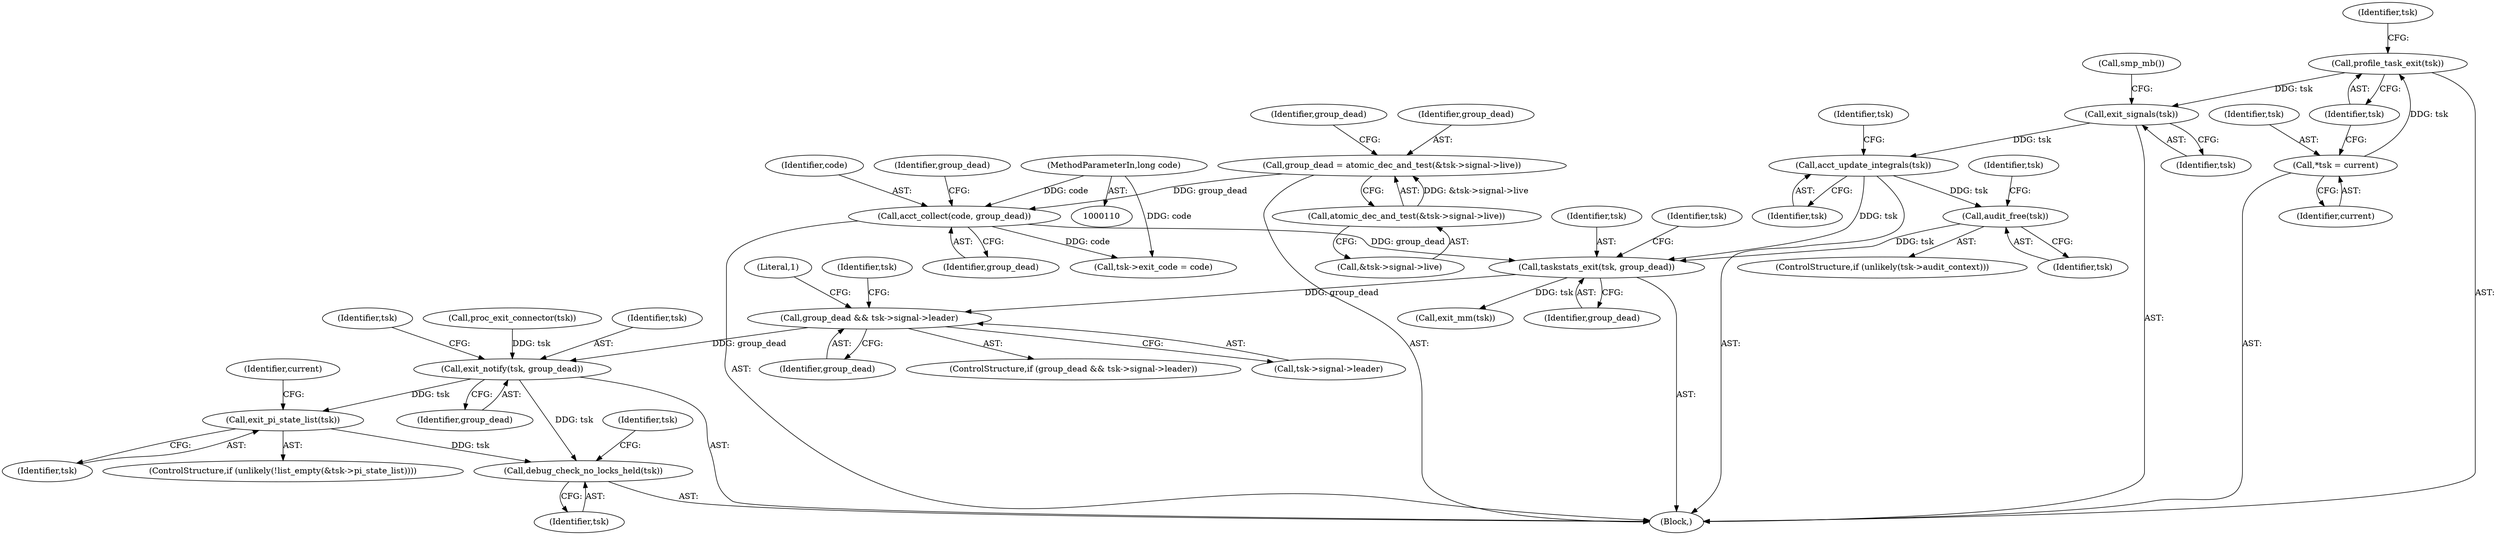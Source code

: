 digraph "0_linux_8141c7f3e7aee618312fa1c15109e1219de784a7@API" {
"1000254" [label="(Call,group_dead && tsk->signal->leader)"];
"1000230" [label="(Call,taskstats_exit(tsk, group_dead))"];
"1000174" [label="(Call,acct_update_integrals(tsk))"];
"1000163" [label="(Call,exit_signals(tsk))"];
"1000118" [label="(Call,profile_task_exit(tsk))"];
"1000114" [label="(Call,*tsk = current)"];
"1000223" [label="(Call,audit_free(tsk))"];
"1000212" [label="(Call,acct_collect(code, group_dead))"];
"1000111" [label="(MethodParameterIn,long code)"];
"1000189" [label="(Call,group_dead = atomic_dec_and_test(&tsk->signal->live))"];
"1000191" [label="(Call,atomic_dec_and_test(&tsk->signal->live))"];
"1000282" [label="(Call,exit_notify(tsk, group_dead))"];
"1000302" [label="(Call,exit_pi_state_list(tsk))"];
"1000313" [label="(Call,debug_check_no_locks_held(tsk))"];
"1000119" [label="(Identifier,tsk)"];
"1000224" [label="(Identifier,tsk)"];
"1000163" [label="(Call,exit_signals(tsk))"];
"1000116" [label="(Identifier,current)"];
"1000111" [label="(MethodParameterIn,long code)"];
"1000191" [label="(Call,atomic_dec_and_test(&tsk->signal->live))"];
"1000302" [label="(Call,exit_pi_state_list(tsk))"];
"1000225" [label="(Call,tsk->exit_code = code)"];
"1000115" [label="(Identifier,tsk)"];
"1000175" [label="(Identifier,tsk)"];
"1000294" [label="(ControlStructure,if (unlikely(!list_empty(&tsk->pi_state_list))))"];
"1000303" [label="(Identifier,tsk)"];
"1000213" [label="(Identifier,code)"];
"1000280" [label="(Call,proc_exit_connector(tsk))"];
"1000317" [label="(Identifier,tsk)"];
"1000199" [label="(Identifier,group_dead)"];
"1000232" [label="(Identifier,group_dead)"];
"1000189" [label="(Call,group_dead = atomic_dec_and_test(&tsk->signal->live))"];
"1000214" [label="(Identifier,group_dead)"];
"1000216" [label="(Identifier,group_dead)"];
"1000256" [label="(Call,tsk->signal->leader)"];
"1000192" [label="(Call,&tsk->signal->live)"];
"1000165" [label="(Call,smp_mb())"];
"1000283" [label="(Identifier,tsk)"];
"1000314" [label="(Identifier,tsk)"];
"1000254" [label="(Call,group_dead && tsk->signal->leader)"];
"1000262" [label="(Literal,1)"];
"1000174" [label="(Call,acct_update_integrals(tsk))"];
"1000282" [label="(Call,exit_notify(tsk, group_dead))"];
"1000230" [label="(Call,taskstats_exit(tsk, group_dead))"];
"1000164" [label="(Identifier,tsk)"];
"1000307" [label="(Identifier,current)"];
"1000178" [label="(Identifier,tsk)"];
"1000190" [label="(Identifier,group_dead)"];
"1000233" [label="(Call,exit_mm(tsk))"];
"1000112" [label="(Block,)"];
"1000114" [label="(Call,*tsk = current)"];
"1000284" [label="(Identifier,group_dead)"];
"1000227" [label="(Identifier,tsk)"];
"1000218" [label="(ControlStructure,if (unlikely(tsk->audit_context)))"];
"1000287" [label="(Identifier,tsk)"];
"1000313" [label="(Call,debug_check_no_locks_held(tsk))"];
"1000223" [label="(Call,audit_free(tsk))"];
"1000212" [label="(Call,acct_collect(code, group_dead))"];
"1000253" [label="(ControlStructure,if (group_dead && tsk->signal->leader))"];
"1000267" [label="(Identifier,tsk)"];
"1000118" [label="(Call,profile_task_exit(tsk))"];
"1000231" [label="(Identifier,tsk)"];
"1000234" [label="(Identifier,tsk)"];
"1000124" [label="(Identifier,tsk)"];
"1000255" [label="(Identifier,group_dead)"];
"1000254" -> "1000253"  [label="AST: "];
"1000254" -> "1000255"  [label="CFG: "];
"1000254" -> "1000256"  [label="CFG: "];
"1000255" -> "1000254"  [label="AST: "];
"1000256" -> "1000254"  [label="AST: "];
"1000262" -> "1000254"  [label="CFG: "];
"1000267" -> "1000254"  [label="CFG: "];
"1000230" -> "1000254"  [label="DDG: group_dead"];
"1000254" -> "1000282"  [label="DDG: group_dead"];
"1000230" -> "1000112"  [label="AST: "];
"1000230" -> "1000232"  [label="CFG: "];
"1000231" -> "1000230"  [label="AST: "];
"1000232" -> "1000230"  [label="AST: "];
"1000234" -> "1000230"  [label="CFG: "];
"1000174" -> "1000230"  [label="DDG: tsk"];
"1000223" -> "1000230"  [label="DDG: tsk"];
"1000212" -> "1000230"  [label="DDG: group_dead"];
"1000230" -> "1000233"  [label="DDG: tsk"];
"1000174" -> "1000112"  [label="AST: "];
"1000174" -> "1000175"  [label="CFG: "];
"1000175" -> "1000174"  [label="AST: "];
"1000178" -> "1000174"  [label="CFG: "];
"1000163" -> "1000174"  [label="DDG: tsk"];
"1000174" -> "1000223"  [label="DDG: tsk"];
"1000163" -> "1000112"  [label="AST: "];
"1000163" -> "1000164"  [label="CFG: "];
"1000164" -> "1000163"  [label="AST: "];
"1000165" -> "1000163"  [label="CFG: "];
"1000118" -> "1000163"  [label="DDG: tsk"];
"1000118" -> "1000112"  [label="AST: "];
"1000118" -> "1000119"  [label="CFG: "];
"1000119" -> "1000118"  [label="AST: "];
"1000124" -> "1000118"  [label="CFG: "];
"1000114" -> "1000118"  [label="DDG: tsk"];
"1000114" -> "1000112"  [label="AST: "];
"1000114" -> "1000116"  [label="CFG: "];
"1000115" -> "1000114"  [label="AST: "];
"1000116" -> "1000114"  [label="AST: "];
"1000119" -> "1000114"  [label="CFG: "];
"1000223" -> "1000218"  [label="AST: "];
"1000223" -> "1000224"  [label="CFG: "];
"1000224" -> "1000223"  [label="AST: "];
"1000227" -> "1000223"  [label="CFG: "];
"1000212" -> "1000112"  [label="AST: "];
"1000212" -> "1000214"  [label="CFG: "];
"1000213" -> "1000212"  [label="AST: "];
"1000214" -> "1000212"  [label="AST: "];
"1000216" -> "1000212"  [label="CFG: "];
"1000111" -> "1000212"  [label="DDG: code"];
"1000189" -> "1000212"  [label="DDG: group_dead"];
"1000212" -> "1000225"  [label="DDG: code"];
"1000111" -> "1000110"  [label="AST: "];
"1000111" -> "1000225"  [label="DDG: code"];
"1000189" -> "1000112"  [label="AST: "];
"1000189" -> "1000191"  [label="CFG: "];
"1000190" -> "1000189"  [label="AST: "];
"1000191" -> "1000189"  [label="AST: "];
"1000199" -> "1000189"  [label="CFG: "];
"1000191" -> "1000189"  [label="DDG: &tsk->signal->live"];
"1000191" -> "1000192"  [label="CFG: "];
"1000192" -> "1000191"  [label="AST: "];
"1000282" -> "1000112"  [label="AST: "];
"1000282" -> "1000284"  [label="CFG: "];
"1000283" -> "1000282"  [label="AST: "];
"1000284" -> "1000282"  [label="AST: "];
"1000287" -> "1000282"  [label="CFG: "];
"1000280" -> "1000282"  [label="DDG: tsk"];
"1000282" -> "1000302"  [label="DDG: tsk"];
"1000282" -> "1000313"  [label="DDG: tsk"];
"1000302" -> "1000294"  [label="AST: "];
"1000302" -> "1000303"  [label="CFG: "];
"1000303" -> "1000302"  [label="AST: "];
"1000307" -> "1000302"  [label="CFG: "];
"1000302" -> "1000313"  [label="DDG: tsk"];
"1000313" -> "1000112"  [label="AST: "];
"1000313" -> "1000314"  [label="CFG: "];
"1000314" -> "1000313"  [label="AST: "];
"1000317" -> "1000313"  [label="CFG: "];
}
